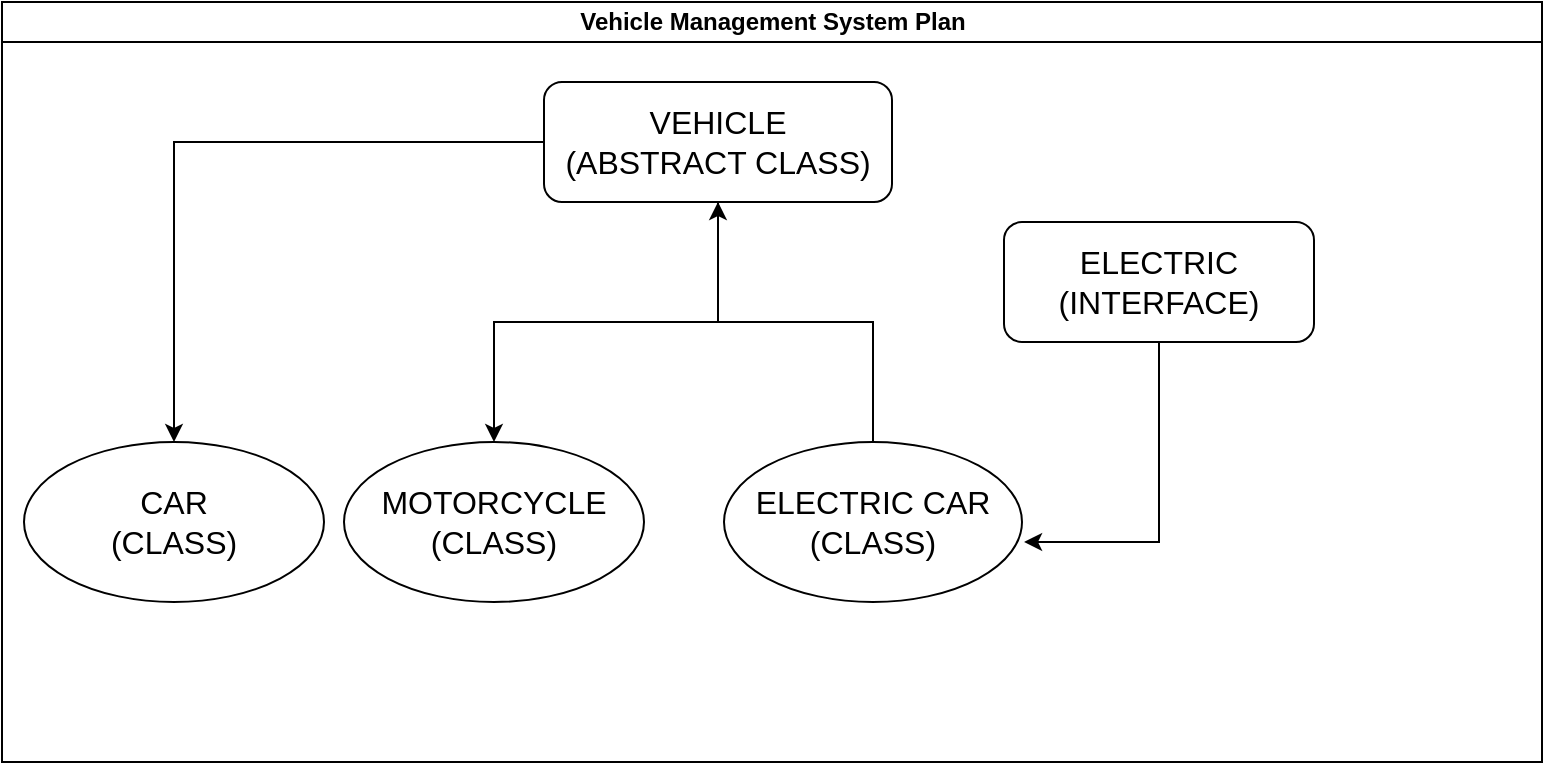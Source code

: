 <mxfile version="24.7.6">
  <diagram id="prtHgNgQTEPvFCAcTncT" name="Page-1">
    <mxGraphModel dx="1562" dy="818" grid="1" gridSize="10" guides="1" tooltips="1" connect="1" arrows="1" fold="1" page="1" pageScale="1" pageWidth="827" pageHeight="1169" math="0" shadow="0">
      <root>
        <mxCell id="0" />
        <mxCell id="1" parent="0" />
        <mxCell id="dNxyNK7c78bLwvsdeMH5-11" value="Vehicle Management System Plan" style="swimlane;html=1;startSize=20;horizontal=1;containerType=tree;glass=0;" parent="1" vertex="1">
          <mxGeometry x="29" y="160" width="770" height="380" as="geometry" />
        </mxCell>
        <mxCell id="R5_4vIjo6kMFrNbBY1Ef-10" style="edgeStyle=orthogonalEdgeStyle;rounded=0;orthogonalLoop=1;jettySize=auto;html=1;" edge="1" parent="dNxyNK7c78bLwvsdeMH5-11" source="R5_4vIjo6kMFrNbBY1Ef-1" target="R5_4vIjo6kMFrNbBY1Ef-9">
          <mxGeometry relative="1" as="geometry" />
        </mxCell>
        <mxCell id="R5_4vIjo6kMFrNbBY1Ef-12" style="edgeStyle=orthogonalEdgeStyle;rounded=0;orthogonalLoop=1;jettySize=auto;html=1;entryX=0.5;entryY=0;entryDx=0;entryDy=0;" edge="1" parent="dNxyNK7c78bLwvsdeMH5-11" source="R5_4vIjo6kMFrNbBY1Ef-1" target="R5_4vIjo6kMFrNbBY1Ef-11">
          <mxGeometry relative="1" as="geometry" />
        </mxCell>
        <mxCell id="R5_4vIjo6kMFrNbBY1Ef-1" value="&lt;font size=&quot;3&quot;&gt;VEHICLE&lt;/font&gt;&lt;div&gt;&lt;font size=&quot;3&quot;&gt;(ABSTRACT CLASS)&lt;/font&gt;&lt;/div&gt;" style="rounded=1;whiteSpace=wrap;html=1;" vertex="1" parent="dNxyNK7c78bLwvsdeMH5-11">
          <mxGeometry x="271" y="40" width="174" height="60" as="geometry" />
        </mxCell>
        <mxCell id="R5_4vIjo6kMFrNbBY1Ef-9" value="&lt;font size=&quot;3&quot;&gt;CAR&lt;/font&gt;&lt;div&gt;&lt;font size=&quot;3&quot;&gt;(CLASS)&lt;/font&gt;&lt;/div&gt;" style="ellipse;whiteSpace=wrap;html=1;" vertex="1" parent="dNxyNK7c78bLwvsdeMH5-11">
          <mxGeometry x="11" y="220" width="150" height="80" as="geometry" />
        </mxCell>
        <mxCell id="R5_4vIjo6kMFrNbBY1Ef-11" value="&lt;font size=&quot;3&quot;&gt;MOTORCYCLE&lt;/font&gt;&lt;div&gt;&lt;font size=&quot;3&quot;&gt;(CLASS)&lt;/font&gt;&lt;/div&gt;" style="ellipse;whiteSpace=wrap;html=1;" vertex="1" parent="dNxyNK7c78bLwvsdeMH5-11">
          <mxGeometry x="171" y="220" width="150" height="80" as="geometry" />
        </mxCell>
        <mxCell id="R5_4vIjo6kMFrNbBY1Ef-13" value="&lt;font size=&quot;3&quot;&gt;ELECTRIC&lt;/font&gt;&lt;div&gt;&lt;font size=&quot;3&quot;&gt;(INTERFACE)&lt;/font&gt;&lt;/div&gt;" style="rounded=1;whiteSpace=wrap;html=1;" vertex="1" parent="dNxyNK7c78bLwvsdeMH5-11">
          <mxGeometry x="501" y="110" width="155" height="60" as="geometry" />
        </mxCell>
        <mxCell id="R5_4vIjo6kMFrNbBY1Ef-15" style="edgeStyle=orthogonalEdgeStyle;rounded=0;orthogonalLoop=1;jettySize=auto;html=1;entryX=0.5;entryY=1;entryDx=0;entryDy=0;" edge="1" parent="dNxyNK7c78bLwvsdeMH5-11" source="R5_4vIjo6kMFrNbBY1Ef-14" target="R5_4vIjo6kMFrNbBY1Ef-1">
          <mxGeometry relative="1" as="geometry" />
        </mxCell>
        <mxCell id="R5_4vIjo6kMFrNbBY1Ef-14" value="&lt;font size=&quot;3&quot;&gt;ELECTRIC CAR&lt;/font&gt;&lt;div&gt;&lt;font size=&quot;3&quot;&gt;(CLASS)&lt;/font&gt;&lt;/div&gt;" style="ellipse;whiteSpace=wrap;html=1;" vertex="1" parent="dNxyNK7c78bLwvsdeMH5-11">
          <mxGeometry x="361" y="220" width="149" height="80" as="geometry" />
        </mxCell>
        <mxCell id="R5_4vIjo6kMFrNbBY1Ef-16" style="edgeStyle=orthogonalEdgeStyle;rounded=0;orthogonalLoop=1;jettySize=auto;html=1;entryX=1.007;entryY=0.625;entryDx=0;entryDy=0;entryPerimeter=0;" edge="1" parent="dNxyNK7c78bLwvsdeMH5-11" source="R5_4vIjo6kMFrNbBY1Ef-13" target="R5_4vIjo6kMFrNbBY1Ef-14">
          <mxGeometry relative="1" as="geometry" />
        </mxCell>
      </root>
    </mxGraphModel>
  </diagram>
</mxfile>
